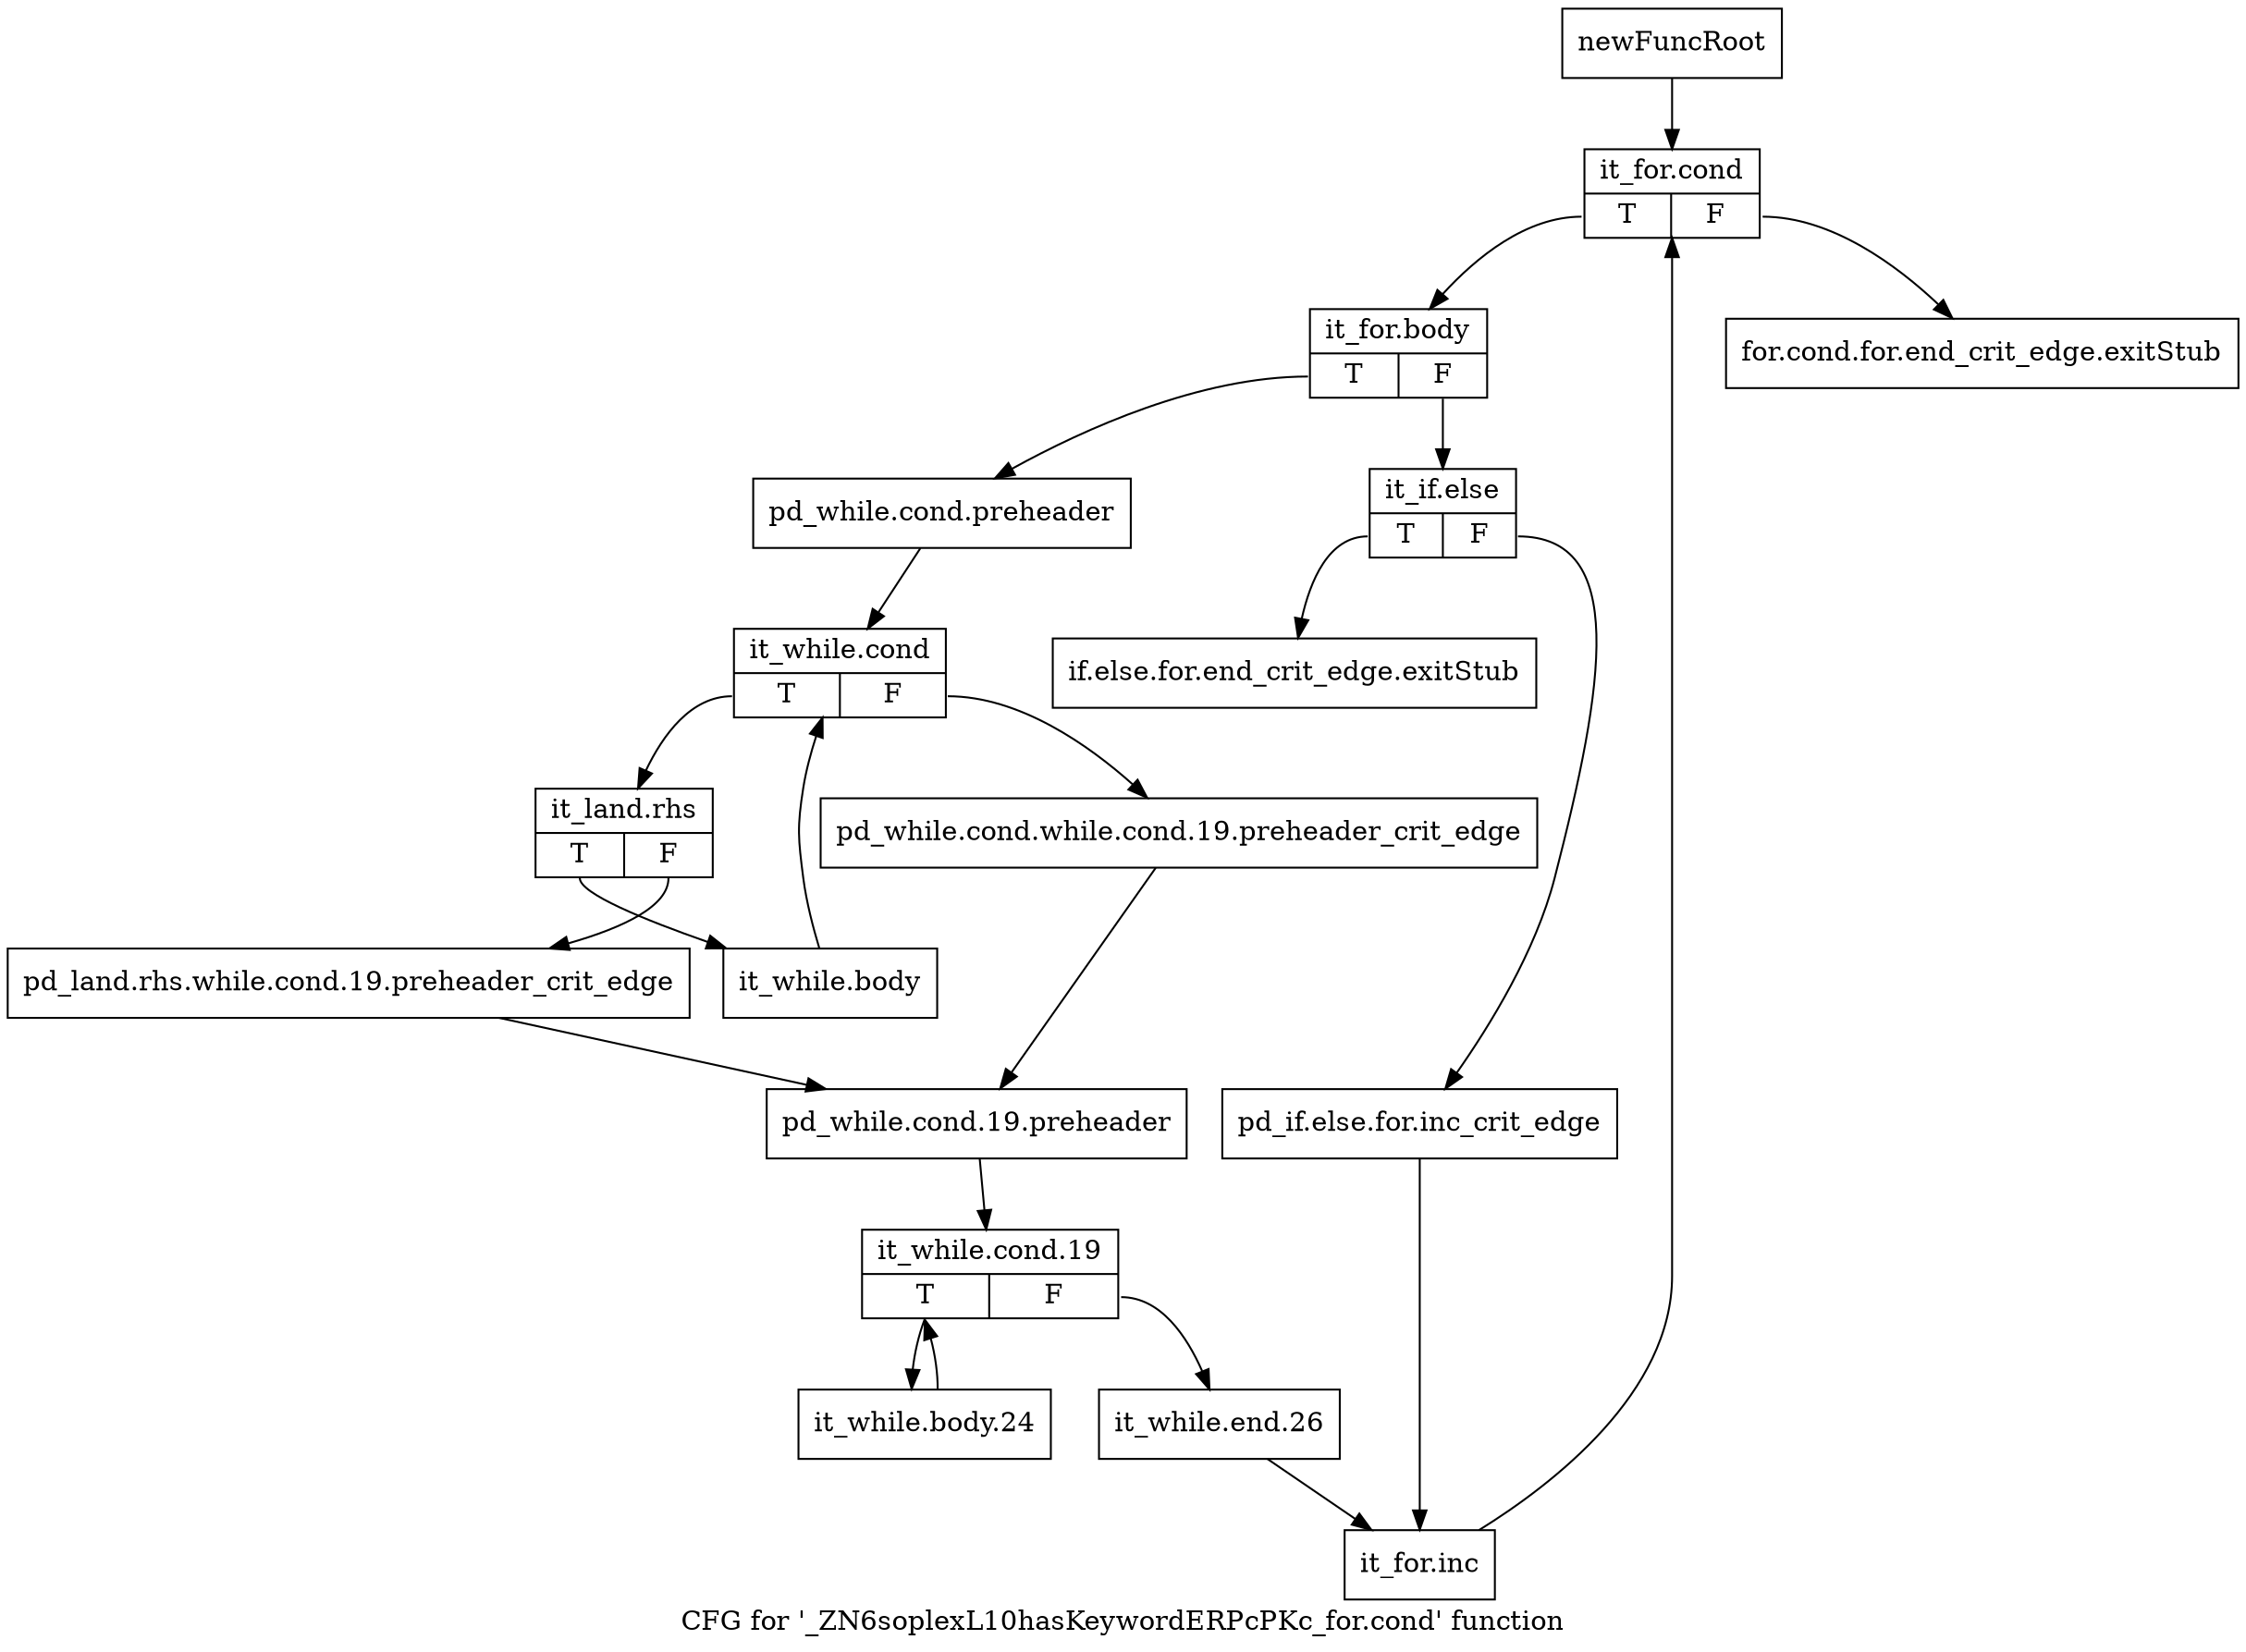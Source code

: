 digraph "CFG for '_ZN6soplexL10hasKeywordERPcPKc_for.cond' function" {
	label="CFG for '_ZN6soplexL10hasKeywordERPcPKc_for.cond' function";

	Node0x2e43130 [shape=record,label="{newFuncRoot}"];
	Node0x2e43130 -> Node0x2e43220;
	Node0x2e43180 [shape=record,label="{for.cond.for.end_crit_edge.exitStub}"];
	Node0x2e431d0 [shape=record,label="{if.else.for.end_crit_edge.exitStub}"];
	Node0x2e43220 [shape=record,label="{it_for.cond|{<s0>T|<s1>F}}"];
	Node0x2e43220:s0 -> Node0x2e43270;
	Node0x2e43220:s1 -> Node0x2e43180;
	Node0x2e43270 [shape=record,label="{it_for.body|{<s0>T|<s1>F}}"];
	Node0x2e43270:s0 -> Node0x2e43360;
	Node0x2e43270:s1 -> Node0x2e432c0;
	Node0x2e432c0 [shape=record,label="{it_if.else|{<s0>T|<s1>F}}"];
	Node0x2e432c0:s0 -> Node0x2e431d0;
	Node0x2e432c0:s1 -> Node0x2e43310;
	Node0x2e43310 [shape=record,label="{pd_if.else.for.inc_crit_edge}"];
	Node0x2e43310 -> Node0x2e435e0;
	Node0x2e43360 [shape=record,label="{pd_while.cond.preheader}"];
	Node0x2e43360 -> Node0x2e433b0;
	Node0x2e433b0 [shape=record,label="{it_while.cond|{<s0>T|<s1>F}}"];
	Node0x2e433b0:s0 -> Node0x2e43450;
	Node0x2e433b0:s1 -> Node0x2e43400;
	Node0x2e43400 [shape=record,label="{pd_while.cond.while.cond.19.preheader_crit_edge}"];
	Node0x2e43400 -> Node0x2e434f0;
	Node0x2e43450 [shape=record,label="{it_land.rhs|{<s0>T|<s1>F}}"];
	Node0x2e43450:s0 -> Node0x2e43680;
	Node0x2e43450:s1 -> Node0x2e434a0;
	Node0x2e434a0 [shape=record,label="{pd_land.rhs.while.cond.19.preheader_crit_edge}"];
	Node0x2e434a0 -> Node0x2e434f0;
	Node0x2e434f0 [shape=record,label="{pd_while.cond.19.preheader}"];
	Node0x2e434f0 -> Node0x2e43540;
	Node0x2e43540 [shape=record,label="{it_while.cond.19|{<s0>T|<s1>F}}"];
	Node0x2e43540:s0 -> Node0x2e43630;
	Node0x2e43540:s1 -> Node0x2e43590;
	Node0x2e43590 [shape=record,label="{it_while.end.26}"];
	Node0x2e43590 -> Node0x2e435e0;
	Node0x2e435e0 [shape=record,label="{it_for.inc}"];
	Node0x2e435e0 -> Node0x2e43220;
	Node0x2e43630 [shape=record,label="{it_while.body.24}"];
	Node0x2e43630 -> Node0x2e43540;
	Node0x2e43680 [shape=record,label="{it_while.body}"];
	Node0x2e43680 -> Node0x2e433b0;
}
